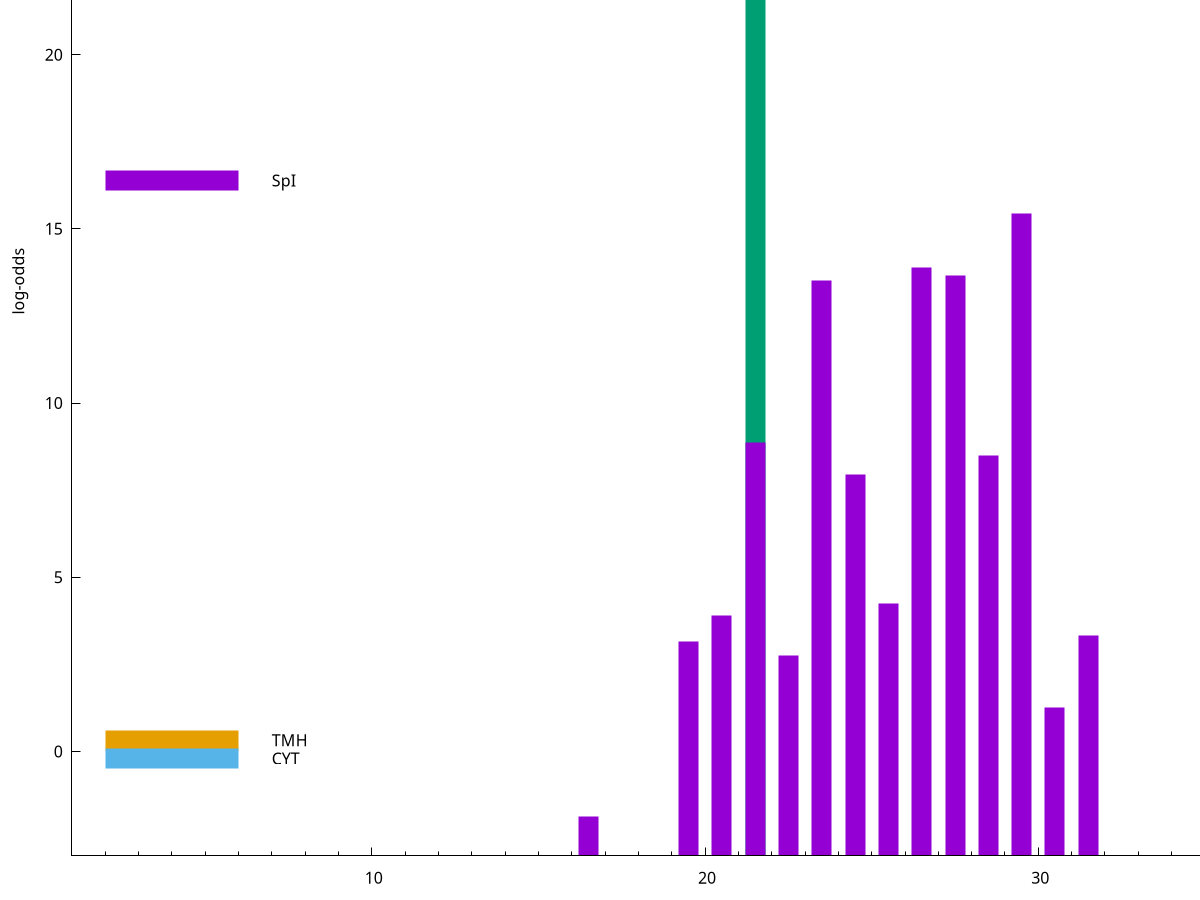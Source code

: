 set title "LipoP predictions for SRR4017833.gff"
set size 2., 1.4
set xrange [1:70] 
set mxtics 10
set yrange [-3:30]
set y2range [0:33]
set ylabel "log-odds"
set term postscript eps color solid "Helvetica" 30
set output "SRR4017833.gff124.eps"
set arrow from 2,25.7377 to 6,25.7377 nohead lt 2 lw 20
set label "SpII" at 7,25.7377
set arrow from 2,16.3901 to 6,16.3901 nohead lt 1 lw 20
set label "SpI" at 7,16.3901
set arrow from 2,0.321758 to 6,0.321758 nohead lt 4 lw 20
set label "TMH" at 7,0.321758
set arrow from 2,-0.200913 to 6,-0.200913 nohead lt 3 lw 20
set label "CYT" at 7,-0.200913
set arrow from 2,25.7377 to 6,25.7377 nohead lt 2 lw 20
set label "SpII" at 7,25.7377
# NOTE: The scores below are the log-odds scores with the threshold
# NOTE: subtracted (a hack to make gnuplot make the histogram all
# NOTE: look nice).
plot "-" axes x1y2 title "" with impulses lt 2 lw 20, "-" axes x1y2 title "" with impulses lt 1 lw 20
21.500000 28.737700
e
29.500000 18.451800
26.500000 16.887100
27.500000 16.667000
23.500000 16.523500
21.500000 11.864630
28.500000 11.493070
24.500000 10.945290
25.500000 7.239640
20.500000 6.891890
31.500000 6.334930
19.500000 6.148250
22.500000 5.763340
30.500000 4.257410
16.500000 1.118130
e
exit
